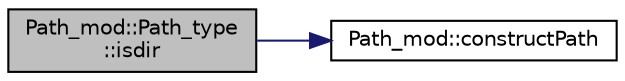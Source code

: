 digraph "Path_mod::Path_type::isdir"
{
 // LATEX_PDF_SIZE
  edge [fontname="Helvetica",fontsize="10",labelfontname="Helvetica",labelfontsize="10"];
  node [fontname="Helvetica",fontsize="10",shape=record];
  rankdir="LR";
  Node1 [label="Path_mod::Path_type\l::isdir",height=0.2,width=0.4,color="black", fillcolor="grey75", style="filled", fontcolor="black",tooltip=" "];
  Node1 -> Node2 [color="midnightblue",fontsize="10",style="solid",fontname="Helvetica"];
  Node2 [label="Path_mod::constructPath",height=0.2,width=0.4,color="black", fillcolor="white", style="filled",URL="$namespacePath__mod.html#a75aab4ba2394c503126067f5c1c3b3a2",tooltip="This is the constructor of the class Path_mod::Path_type.  Return an object of class Path_mod::Path_t..."];
}
